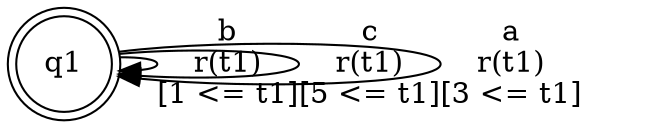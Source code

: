 digraph "tests_1/test17/solution1010/solution" {
	q1[label=q1 shape=doublecircle]
	q1 -> q1[label="b\nr(t1)\n[1 <= t1]"]
	q1 -> q1[label="c\nr(t1)\n[5 <= t1]"]
	q1 -> q1[label="a\nr(t1)\n[3 <= t1]"]
}
